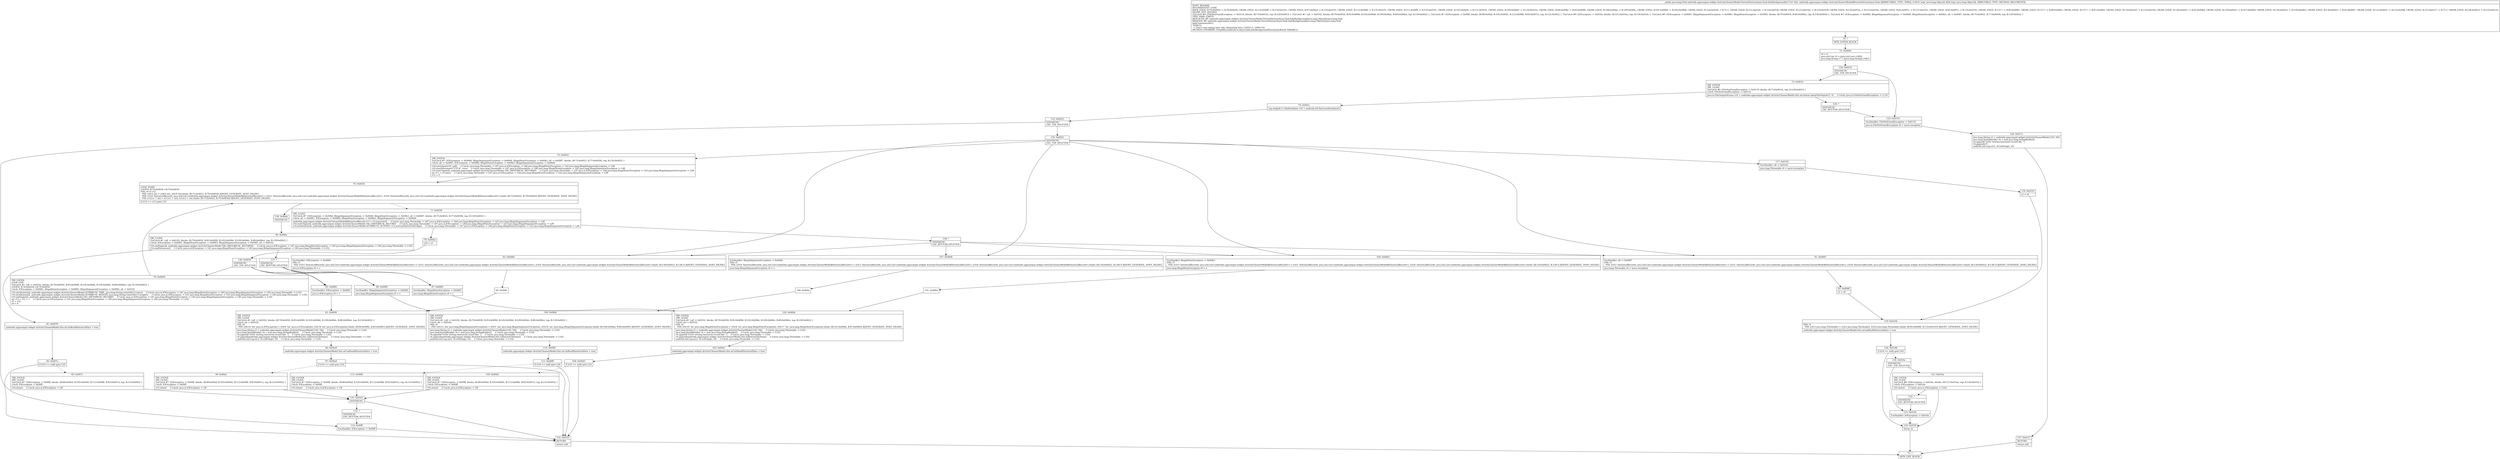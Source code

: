 digraph "CFG forandroidx.appcompat.widget.ActivityChooserModel.PersistHistoryAsyncTask.doInBackground([Ljava\/lang\/Object;)Ljava\/lang\/Void;" {
Node_70 [shape=record,label="{70\:\ ?|MTH_ENTER_BLOCK\l}"];
Node_72 [shape=record,label="{72\:\ 0x0000|r4 = 0\ljava.util.List r5 = (java.util.List) r18[0]\ljava.lang.String r7 = (java.lang.String) r18[1]\l}"];
Node_128 [shape=record,label="{128\:\ 0x0014|SYNTHETIC\lEXC_TOP_SPLITTER\l}"];
Node_73 [shape=record,label="{73\:\ 0x0014|TRY_ENTER\lTRY_LEAVE\lTryCatch #0 \{FileNotFoundException \-\> 0x0110, blocks: (B:73:0x0014), top: B:128:0x0014 \}\lCatch: FileNotFoundException \-\> 0x0110\l|java.io.FileOutputStream r10 = androidx.appcompat.widget.ActivityChooserModel.this.mContext.openFileOutput(r7, 0)     \/\/ Catch: java.io.FileNotFoundException \-\> L110\l}"];
Node_74 [shape=record,label="{74\:\ 0x001c|org.xmlpull.v1.XmlSerializer r10 = android.util.Xml.newSerializer()\l}"];
Node_132 [shape=record,label="{132\:\ 0x0022|SYNTHETIC\lEXC_TOP_SPLITTER\l}"];
Node_130 [shape=record,label="{130\:\ 0x0022|SYNTHETIC\lEXC_TOP_SPLITTER\l}"];
Node_75 [shape=record,label="{75\:\ 0x0022|TRY_ENTER\lTryCatch #7 \{IOException \-\> 0x008d, IllegalArgumentException \-\> 0x00d9, IllegalStateException \-\> 0x00b3, all \-\> 0x0087, blocks: (B:75:0x0022, B:77:0x0038), top: B:130:0x0022 \}\lCatch: all \-\> 0x0087, IOException \-\> 0x008d, IllegalStateException \-\> 0x00b3, IllegalArgumentException \-\> 0x00d9\l|r10.setOutput(r10, null)     \/\/ Catch: java.lang.Throwable \-\> L87 java.io.IOException \-\> L8d java.lang.IllegalStateException \-\> Lb3 java.lang.IllegalArgumentException \-\> Ld9\lr10.startDocument(\"UTF\-8\", true)     \/\/ Catch: java.lang.Throwable \-\> L87 java.io.IOException \-\> L8d java.lang.IllegalStateException \-\> Lb3 java.lang.IllegalArgumentException \-\> Ld9\lr10.startTag(null, androidx.appcompat.widget.ActivityChooserModel.TAG_HISTORICAL_RECORDS)     \/\/ Catch: java.lang.Throwable \-\> L87 java.io.IOException \-\> L8d java.lang.IllegalStateException \-\> Lb3 java.lang.IllegalArgumentException \-\> Ld9\lint r11 = r5.size()     \/\/ Catch: java.lang.Throwable \-\> L87 java.io.IOException \-\> L8d java.lang.IllegalStateException \-\> Lb3 java.lang.IllegalArgumentException \-\> Ld9\lr12 = 0\l}"];
Node_76 [shape=record,label="{76\:\ 0x0036|LOOP_START\lLOOP:0: B:76:0x0036\-\>B:79:0x0050\lPHI: r4 r5 r12 \l  PHI: (r4v5 int) = (r4v0 int), (r4v9 int) binds: [B:75:0x0022, B:79:0x0050] A[DONT_GENERATE, DONT_INLINE]\l  PHI: (r5v6 'historicalRecords' java.util.List\<androidx.appcompat.widget.ActivityChooserModel$HistoricalRecord\>) = (r5v1 'historicalRecords' java.util.List\<androidx.appcompat.widget.ActivityChooserModel$HistoricalRecord\>), (r5v9 'historicalRecords' java.util.List\<androidx.appcompat.widget.ActivityChooserModel$HistoricalRecord\>) binds: [B:75:0x0022, B:79:0x0050] A[DONT_GENERATE, DONT_INLINE]\l  PHI: (r12v2 'i' int) = (r12v1 'i' int), (r12v3 'i' int) binds: [B:75:0x0022, B:79:0x0050] A[DONT_GENERATE, DONT_INLINE]\l|if (r12 \>= r11) goto L33\l}"];
Node_77 [shape=record,label="{77\:\ 0x0038|TRY_LEAVE\lTryCatch #7 \{IOException \-\> 0x008d, IllegalArgumentException \-\> 0x00d9, IllegalStateException \-\> 0x00b3, all \-\> 0x0087, blocks: (B:75:0x0022, B:77:0x0038), top: B:130:0x0022 \}\lCatch: all \-\> 0x0087, IOException \-\> 0x008d, IllegalStateException \-\> 0x00b3, IllegalArgumentException \-\> 0x00d9\l|androidx.appcompat.widget.ActivityChooserModel$HistoricalRecord r13 = r5.remove(r4)     \/\/ Catch: java.lang.Throwable \-\> L87 java.io.IOException \-\> L8d java.lang.IllegalStateException \-\> Lb3 java.lang.IllegalArgumentException \-\> Ld9\lr10.startTag(null, androidx.appcompat.widget.ActivityChooserModel.TAG_HISTORICAL_RECORD)     \/\/ Catch: java.lang.Throwable \-\> L87 java.io.IOException \-\> L8d java.lang.IllegalStateException \-\> Lb3 java.lang.IllegalArgumentException \-\> Ld9\lr10.attribute(null, androidx.appcompat.widget.ActivityChooserModel.ATTRIBUTE_ACTIVITY, r13.activity.flattenToString())     \/\/ Catch: java.lang.Throwable \-\> L87 java.io.IOException \-\> L8d java.lang.IllegalStateException \-\> Lb3 java.lang.IllegalArgumentException \-\> Ld9\l}"];
Node_78 [shape=record,label="{78\:\ 0x004e|r16 = r5\l}"];
Node_136 [shape=record,label="{136\:\ 0x0050|SYNTHETIC\lEXC_TOP_SPLITTER\l}"];
Node_79 [shape=record,label="{79\:\ 0x0050|TRY_ENTER\lLOOP_END\lTryCatch #1 \{all \-\> 0x0102, blocks: (B:79:0x0050, B:95:0x0090, B:102:0x00b6, B:109:0x00dc, B:80:0x006e), top: B:130:0x0022 \}\lLOOP:0: B:76:0x0036\-\>B:79:0x0050\lCatch: IOException \-\> 0x0081, IllegalStateException \-\> 0x0083, IllegalArgumentException \-\> 0x0085, all \-\> 0x0102\l|r10.attribute(null, androidx.appcompat.widget.ActivityChooserModel.ATTRIBUTE_TIME, java.lang.String.valueOf(r13.time))     \/\/ Catch: java.io.IOException \-\> L81 java.lang.IllegalStateException \-\> L83 java.lang.IllegalArgumentException \-\> L85 java.lang.Throwable \-\> L102\lr10.attribute(null, androidx.appcompat.widget.ActivityChooserModel.ATTRIBUTE_WEIGHT, java.lang.String.valueOf(r13.weight))     \/\/ Catch: java.io.IOException \-\> L81 java.lang.IllegalStateException \-\> L83 java.lang.IllegalArgumentException \-\> L85 java.lang.Throwable \-\> L102\lr10.endTag(null, androidx.appcompat.widget.ActivityChooserModel.TAG_HISTORICAL_RECORD)     \/\/ Catch: java.io.IOException \-\> L81 java.lang.IllegalStateException \-\> L83 java.lang.IllegalArgumentException \-\> L85 java.lang.Throwable \-\> L102\lint r12 = r12 + 1     \/\/ Catch: java.io.IOException \-\> L81 java.lang.IllegalStateException \-\> L83 java.lang.IllegalArgumentException \-\> L85 java.lang.Throwable \-\> L102\lr5 = r16\lr4 = 0\l}"];
Node_85 [shape=record,label="{85\:\ 0x0081|ExcHandler: IOException \-\> 0x0081\l|java.io.IOException r0 = e\l}"];
Node_95 [shape=record,label="{95\:\ 0x0090|TRY_ENTER\lTRY_LEAVE\lTryCatch #1 \{all \-\> 0x0102, blocks: (B:79:0x0050, B:95:0x0090, B:102:0x00b6, B:109:0x00dc, B:80:0x006e), top: B:130:0x0022 \}\lCatch: all \-\> 0x0102\lPHI: r0 \l  PHI: (r0v14 'ioe' java.io.IOException) = (r0v6 'ioe' java.io.IOException), (r0v19 'ioe' java.io.IOException) binds: [B:94:0x008e, B:85:0x0081] A[DONT_GENERATE, DONT_INLINE]\l|java.lang.String r2 = androidx.appcompat.widget.ActivityChooserModel.LOG_TAG     \/\/ Catch: java.lang.Throwable \-\> L102\ljava.lang.StringBuilder r4 = new java.lang.StringBuilder()     \/\/ Catch: java.lang.Throwable \-\> L102\lr4.append(\"Error writing historical record file: \")     \/\/ Catch: java.lang.Throwable \-\> L102\lr4.append(androidx.appcompat.widget.ActivityChooserModel.this.mHistoryFileName)     \/\/ Catch: java.lang.Throwable \-\> L102\landroid.util.Log.e(r2, r4.toString(), r0)     \/\/ Catch: java.lang.Throwable \-\> L102\l}"];
Node_96 [shape=record,label="{96\:\ 0x00a9|androidx.appcompat.widget.ActivityChooserModel.this.mCanReadHistoricalData = true\l}"];
Node_97 [shape=record,label="{97\:\ 0x00ad|if (r10 == null) goto L20\l}"];
Node_98 [shape=record,label="{98\:\ 0x00af|TRY_ENTER\lTRY_LEAVE\lTryCatch #7 \{IOException \-\> 0x00ff, blocks: (B:98:0x00af, B:105:0x00d5, B:112:0x00fb, B:83:0x007c), top: B:132:0x0022 \}\lCatch: IOException \-\> 0x00ff\l|r10.close()     \/\/ Catch: java.io.IOException \-\> Lff\l}"];
Node_131 [shape=record,label="{131\:\ 0x0101|SYNTHETIC\l}"];
Node_133 [shape=record,label="{133\:\ ?|SYNTHETIC\lEXC_BOTTOM_SPLITTER\l}"];
Node_116 [shape=record,label="{116\:\ 0x0101|RETURN\l|return null\l}"];
Node_71 [shape=record,label="{71\:\ ?|MTH_EXIT_BLOCK\l}"];
Node_89 [shape=record,label="{89\:\ 0x0085|ExcHandler: IllegalArgumentException \-\> 0x0085\l|java.lang.IllegalArgumentException r0 = e\l}"];
Node_109 [shape=record,label="{109\:\ 0x00dc|TRY_ENTER\lTRY_LEAVE\lTryCatch #1 \{all \-\> 0x0102, blocks: (B:79:0x0050, B:95:0x0090, B:102:0x00b6, B:109:0x00dc, B:80:0x006e), top: B:130:0x0022 \}\lCatch: all \-\> 0x0102\lPHI: r0 \l  PHI: (r0v12 'iae' java.lang.IllegalArgumentException) = (r0v5 'iae' java.lang.IllegalArgumentException), (r0v18 'iae' java.lang.IllegalArgumentException) binds: [B:108:0x00da, B:89:0x0085] A[DONT_GENERATE, DONT_INLINE]\l|java.lang.String r2 = androidx.appcompat.widget.ActivityChooserModel.LOG_TAG     \/\/ Catch: java.lang.Throwable \-\> L102\ljava.lang.StringBuilder r4 = new java.lang.StringBuilder()     \/\/ Catch: java.lang.Throwable \-\> L102\lr4.append(\"Error writing historical record file: \")     \/\/ Catch: java.lang.Throwable \-\> L102\lr4.append(androidx.appcompat.widget.ActivityChooserModel.this.mHistoryFileName)     \/\/ Catch: java.lang.Throwable \-\> L102\landroid.util.Log.e(r2, r4.toString(), r0)     \/\/ Catch: java.lang.Throwable \-\> L102\l}"];
Node_110 [shape=record,label="{110\:\ 0x00f5|androidx.appcompat.widget.ActivityChooserModel.this.mCanReadHistoricalData = true\l}"];
Node_111 [shape=record,label="{111\:\ 0x00f9|if (r10 == null) goto L20\l}"];
Node_112 [shape=record,label="{112\:\ 0x00fb|TRY_ENTER\lTRY_LEAVE\lTryCatch #7 \{IOException \-\> 0x00ff, blocks: (B:98:0x00af, B:105:0x00d5, B:112:0x00fb, B:83:0x007c), top: B:132:0x0022 \}\lCatch: IOException \-\> 0x00ff\l|r10.close()     \/\/ Catch: java.io.IOException \-\> Lff\l}"];
Node_87 [shape=record,label="{87\:\ 0x0083|ExcHandler: IllegalStateException \-\> 0x0083\l|java.lang.IllegalStateException r0 = e\l}"];
Node_102 [shape=record,label="{102\:\ 0x00b6|TRY_ENTER\lTRY_LEAVE\lTryCatch #1 \{all \-\> 0x0102, blocks: (B:79:0x0050, B:95:0x0090, B:102:0x00b6, B:109:0x00dc, B:80:0x006e), top: B:130:0x0022 \}\lCatch: all \-\> 0x0102\lPHI: r0 \l  PHI: (r0v10 'ise' java.lang.IllegalStateException) = (r0v4 'ise' java.lang.IllegalStateException), (r0v17 'ise' java.lang.IllegalStateException) binds: [B:101:0x00b4, B:87:0x0083] A[DONT_GENERATE, DONT_INLINE]\l|java.lang.String r2 = androidx.appcompat.widget.ActivityChooserModel.LOG_TAG     \/\/ Catch: java.lang.Throwable \-\> L102\ljava.lang.StringBuilder r4 = new java.lang.StringBuilder()     \/\/ Catch: java.lang.Throwable \-\> L102\lr4.append(\"Error writing historical record file: \")     \/\/ Catch: java.lang.Throwable \-\> L102\lr4.append(androidx.appcompat.widget.ActivityChooserModel.this.mHistoryFileName)     \/\/ Catch: java.lang.Throwable \-\> L102\landroid.util.Log.e(r2, r4.toString(), r0)     \/\/ Catch: java.lang.Throwable \-\> L102\l}"];
Node_103 [shape=record,label="{103\:\ 0x00cf|androidx.appcompat.widget.ActivityChooserModel.this.mCanReadHistoricalData = true\l}"];
Node_104 [shape=record,label="{104\:\ 0x00d3|if (r10 == null) goto L20\l}"];
Node_105 [shape=record,label="{105\:\ 0x00d5|TRY_ENTER\lTRY_LEAVE\lTryCatch #7 \{IOException \-\> 0x00ff, blocks: (B:98:0x00af, B:105:0x00d5, B:112:0x00fb, B:83:0x007c), top: B:132:0x0022 \}\lCatch: IOException \-\> 0x00ff\l|r10.close()     \/\/ Catch: java.io.IOException \-\> Lff\l}"];
Node_138 [shape=record,label="{138\:\ ?|SYNTHETIC\lEXC_BOTTOM_SPLITTER\l}"];
Node_139 [shape=record,label="{139\:\ 0x006e|SYNTHETIC\l}"];
Node_80 [shape=record,label="{80\:\ 0x006e|TRY_LEAVE\lTryCatch #1 \{all \-\> 0x0102, blocks: (B:79:0x0050, B:95:0x0090, B:102:0x00b6, B:109:0x00dc, B:80:0x006e), top: B:130:0x0022 \}\lCatch: IOException \-\> 0x0081, IllegalStateException \-\> 0x0083, IllegalArgumentException \-\> 0x0085, all \-\> 0x0102\l|r10.endTag(null, androidx.appcompat.widget.ActivityChooserModel.TAG_HISTORICAL_RECORDS)     \/\/ Catch: java.io.IOException \-\> L81 java.lang.IllegalStateException \-\> L83 java.lang.IllegalArgumentException \-\> L85 java.lang.Throwable \-\> L102\lr10.endDocument()     \/\/ Catch: java.io.IOException \-\> L81 java.lang.IllegalStateException \-\> L83 java.lang.IllegalArgumentException \-\> L85 java.lang.Throwable \-\> L102\l}"];
Node_81 [shape=record,label="{81\:\ 0x0076|androidx.appcompat.widget.ActivityChooserModel.this.mCanReadHistoricalData = true\l}"];
Node_82 [shape=record,label="{82\:\ 0x007a|if (r10 == null) goto L20\l}"];
Node_83 [shape=record,label="{83\:\ 0x007c|TRY_ENTER\lTRY_LEAVE\lTryCatch #7 \{IOException \-\> 0x00ff, blocks: (B:98:0x00af, B:105:0x00d5, B:112:0x00fb, B:83:0x007c), top: B:132:0x0022 \}\lCatch: IOException \-\> 0x00ff\l|r10.close()     \/\/ Catch: java.io.IOException \-\> Lff\l}"];
Node_137 [shape=record,label="{137\:\ ?|SYNTHETIC\lEXC_BOTTOM_SPLITTER\l}"];
Node_117 [shape=record,label="{117\:\ 0x0102|ExcHandler: all \-\> 0x0102\l|java.lang.Throwable r0 = move\-exception\l}"];
Node_118 [shape=record,label="{118\:\ 0x0103|r2 = r0\l}"];
Node_119 [shape=record,label="{119\:\ 0x0104|PHI: r2 \l  PHI: (r2v3 java.lang.Throwable) = (r2v2 java.lang.Throwable), (r2v4 java.lang.Throwable) binds: [B:92:0x0088, B:118:0x0103] A[DONT_GENERATE, DONT_INLINE]\l|androidx.appcompat.widget.ActivityChooserModel.this.mCanReadHistoricalData = true\l}"];
Node_120 [shape=record,label="{120\:\ 0x0108|if (r10 == null) goto L43\l}"];
Node_124 [shape=record,label="{124\:\ 0x010f|throw r2\l}"];
Node_134 [shape=record,label="{134\:\ 0x010a|SYNTHETIC\lEXC_TOP_SPLITTER\l}"];
Node_121 [shape=record,label="{121\:\ 0x010a|TRY_ENTER\lTRY_LEAVE\lTryCatch #9 \{IOException \-\> 0x010e, blocks: (B:121:0x010a), top: B:134:0x010a \}\lCatch: IOException \-\> 0x010e\l|r10.close()     \/\/ Catch: java.io.IOException \-\> L10e\l}"];
Node_135 [shape=record,label="{135\:\ ?|SYNTHETIC\lEXC_BOTTOM_SPLITTER\l}"];
Node_123 [shape=record,label="{123\:\ 0x010e|ExcHandler: IOException \-\> 0x010e\l}"];
Node_93 [shape=record,label="{93\:\ 0x008d|ExcHandler: IOException \-\> 0x008d\lPHI: r5 \l  PHI: (r5v5 'historicalRecords' java.util.List\<androidx.appcompat.widget.ActivityChooserModel$HistoricalRecord\>) = (r5v1 'historicalRecords' java.util.List\<androidx.appcompat.widget.ActivityChooserModel$HistoricalRecord\>), (r5v6 'historicalRecords' java.util.List\<androidx.appcompat.widget.ActivityChooserModel$HistoricalRecord\>) binds: [B:130:0x0022, B:138:?] A[DONT_GENERATE, DONT_INLINE]\l|java.io.IOException r0 = e\l}"];
Node_94 [shape=record,label="{94\:\ 0x008e}"];
Node_107 [shape=record,label="{107\:\ 0x00d9|ExcHandler: IllegalArgumentException \-\> 0x00d9\lPHI: r5 \l  PHI: (r5v4 'historicalRecords' java.util.List\<androidx.appcompat.widget.ActivityChooserModel$HistoricalRecord\>) = (r5v1 'historicalRecords' java.util.List\<androidx.appcompat.widget.ActivityChooserModel$HistoricalRecord\>), (r5v6 'historicalRecords' java.util.List\<androidx.appcompat.widget.ActivityChooserModel$HistoricalRecord\>) binds: [B:130:0x0022, B:138:?] A[DONT_GENERATE, DONT_INLINE]\l|java.lang.IllegalArgumentException r0 = e\l}"];
Node_108 [shape=record,label="{108\:\ 0x00da}"];
Node_100 [shape=record,label="{100\:\ 0x00b3|ExcHandler: IllegalStateException \-\> 0x00b3\lPHI: r5 \l  PHI: (r5v3 'historicalRecords' java.util.List\<androidx.appcompat.widget.ActivityChooserModel$HistoricalRecord\>) = (r5v1 'historicalRecords' java.util.List\<androidx.appcompat.widget.ActivityChooserModel$HistoricalRecord\>), (r5v6 'historicalRecords' java.util.List\<androidx.appcompat.widget.ActivityChooserModel$HistoricalRecord\>) binds: [B:130:0x0022, B:138:?] A[DONT_GENERATE, DONT_INLINE]\l|java.lang.IllegalStateException r0 = e\l}"];
Node_101 [shape=record,label="{101\:\ 0x00b4}"];
Node_91 [shape=record,label="{91\:\ 0x0087|ExcHandler: all \-\> 0x0087\lPHI: r5 \l  PHI: (r5v2 'historicalRecords' java.util.List\<androidx.appcompat.widget.ActivityChooserModel$HistoricalRecord\>) = (r5v1 'historicalRecords' java.util.List\<androidx.appcompat.widget.ActivityChooserModel$HistoricalRecord\>), (r5v6 'historicalRecords' java.util.List\<androidx.appcompat.widget.ActivityChooserModel$HistoricalRecord\>) binds: [B:130:0x0022, B:138:?] A[DONT_GENERATE, DONT_INLINE]\l|java.lang.Throwable r0 = move\-exception\l}"];
Node_92 [shape=record,label="{92\:\ 0x0088|r2 = r0\l}"];
Node_114 [shape=record,label="{114\:\ 0x00ff|ExcHandler: IOException \-\> 0x00ff\l}"];
Node_129 [shape=record,label="{129\:\ ?|SYNTHETIC\lEXC_BOTTOM_SPLITTER\l}"];
Node_125 [shape=record,label="{125\:\ 0x0110|ExcHandler: FileNotFoundException \-\> 0x0110\l|java.io.FileNotFoundException r0 = move\-exception\l}"];
Node_126 [shape=record,label="{126\:\ 0x0111|java.lang.String r2 = androidx.appcompat.widget.ActivityChooserModel.LOG_TAG\ljava.lang.StringBuilder r4 = new java.lang.StringBuilder()\lr4.append(\"Error writing historical record file: \")\lr4.append(r7)\landroid.util.Log.e(r2, r4.toString(), r0)\l}"];
Node_127 [shape=record,label="{127\:\ 0x0127|RETURN\l|return null\l}"];
MethodNode[shape=record,label="{public java.lang.Void androidx.appcompat.widget.ActivityChooserModel.PersistHistoryAsyncTask.doInBackground((r17v0 'this' androidx.appcompat.widget.ActivityChooserModel$PersistHistoryAsyncTask A[IMMUTABLE_TYPE, THIS]), (r18v0 'args' java.lang.Object[] A[D('args' java.lang.Object[]), IMMUTABLE_TYPE, METHOD_ARGUMENT]))  | DONT_RENAME\lINCONSISTENT_CODE\lBACK_EDGE: B:79:0x0050 \-\> B:76:0x0036, CROSS_EDGE: B:114:0x00ff \-\> B:116:0x0101, CROSS_EDGE: B:97:0x00ad \-\> B:116:0x0101, CROSS_EDGE: B:112:0x00fb \-\> B:131:0x0101, CROSS_EDGE: B:111:0x00f9 \-\> B:116:0x0101, CROSS_EDGE: B:105:0x00d5 \-\> B:131:0x0101, CROSS_EDGE: B:104:0x00d3 \-\> B:116:0x0101, CROSS_EDGE: B:94:0x008e \-\> B:95:0x0090, CROSS_EDGE: B:108:0x00da \-\> B:109:0x00dc, CROSS_EDGE: B:101:0x00b4 \-\> B:102:0x00b6, CROSS_EDGE: B:124:0x010f \-\> B:71:?, CROSS_EDGE: B:121:0x010a \-\> B:124:0x010f, CROSS_EDGE: B:123:0x010e \-\> B:124:0x010f, CROSS_EDGE: B:134:0x010a \-\> B:123:0x010e, CROSS_EDGE: B:83:0x007c \-\> B:131:0x0101, CROSS_EDGE: B:82:0x007a \-\> B:116:0x0101, CROSS_EDGE: B:137:? \-\> B:85:0x0081, CROSS_EDGE: B:137:? \-\> B:89:0x0085, CROSS_EDGE: B:137:? \-\> B:87:0x0083, CROSS_EDGE: B:118:0x0103 \-\> B:119:0x0104, CROSS_EDGE: B:130:0x0022 \-\> B:93:0x008d, CROSS_EDGE: B:130:0x0022 \-\> B:107:0x00d9, CROSS_EDGE: B:130:0x0022 \-\> B:100:0x00b3, CROSS_EDGE: B:130:0x0022 \-\> B:91:0x0087, CROSS_EDGE: B:132:0x0022 \-\> B:114:0x00ff, CROSS_EDGE: B:127:0x0127 \-\> B:71:?, CROSS_EDGE: B:128:0x0014 \-\> B:125:0x0110\lINLINE_NOT_NEEDED\lTryCatch #0 \{FileNotFoundException \-\> 0x0110, blocks: (B:73:0x0014), top: B:128:0x0014 \}, TryCatch #1 \{all \-\> 0x0102, blocks: (B:79:0x0050, B:95:0x0090, B:102:0x00b6, B:109:0x00dc, B:80:0x006e), top: B:130:0x0022 \}, TryCatch #7 \{IOException \-\> 0x00ff, blocks: (B:98:0x00af, B:105:0x00d5, B:112:0x00fb, B:83:0x007c), top: B:132:0x0022 \}, TryCatch #9 \{IOException \-\> 0x010e, blocks: (B:121:0x010a), top: B:134:0x010a \}, TryCatch #9 \{IOException \-\> 0x0081, IllegalArgumentException \-\> 0x0085, IllegalStateException \-\> 0x0083, blocks: (B:79:0x0050, B:80:0x006e), top: B:136:0x0050 \}, TryCatch #7 \{IOException \-\> 0x008d, IllegalArgumentException \-\> 0x00d9, IllegalStateException \-\> 0x00b3, all \-\> 0x0087, blocks: (B:75:0x0022, B:77:0x0038), top: B:130:0x0022 \}\lTYPE_VARS: EMPTY\lREPLACED_BY: androidx.appcompat.widget.ActivityChooserModel.PersistHistoryAsyncTask.doInBackground(java.lang.Object[]):java.lang.Void\lBRIDGED_BY: androidx.appcompat.widget.ActivityChooserModel.PersistHistoryAsyncTask.doInBackground(java.lang.Object[]):java.lang.Void\lJadxCommentsAttr\{\l DEBUG: \l \-\> Don't trust debug lines info. Repeating lines: [1092=5, 1094=5]\}\lMETHOD_OVERRIDE: [ClspMth\{android.os.AsyncTask.doInBackground(Params[]):Result VARARG\}]\l}"];
MethodNode -> Node_70;Node_70 -> Node_72;
Node_72 -> Node_128;
Node_128 -> Node_73;
Node_128 -> Node_125;
Node_73 -> Node_74;
Node_73 -> Node_129;
Node_74 -> Node_132;
Node_132 -> Node_130;
Node_132 -> Node_114;
Node_130 -> Node_75;
Node_130 -> Node_117;
Node_130 -> Node_93;
Node_130 -> Node_107;
Node_130 -> Node_100;
Node_130 -> Node_91;
Node_75 -> Node_76;
Node_76 -> Node_77[style=dashed];
Node_76 -> Node_139;
Node_77 -> Node_78;
Node_77 -> Node_138;
Node_78 -> Node_136;
Node_136 -> Node_79;
Node_136 -> Node_85;
Node_136 -> Node_89;
Node_136 -> Node_87;
Node_79 -> Node_76;
Node_85 -> Node_95;
Node_95 -> Node_96;
Node_96 -> Node_97;
Node_97 -> Node_98[style=dashed];
Node_97 -> Node_116;
Node_98 -> Node_131;
Node_131 -> Node_116;
Node_131 -> Node_133;
Node_133 -> Node_114;
Node_116 -> Node_71;
Node_89 -> Node_109;
Node_109 -> Node_110;
Node_110 -> Node_111;
Node_111 -> Node_112[style=dashed];
Node_111 -> Node_116;
Node_112 -> Node_131;
Node_87 -> Node_102;
Node_102 -> Node_103;
Node_103 -> Node_104;
Node_104 -> Node_105[style=dashed];
Node_104 -> Node_116;
Node_105 -> Node_131;
Node_138 -> Node_93;
Node_138 -> Node_107;
Node_138 -> Node_100;
Node_138 -> Node_91;
Node_139 -> Node_80;
Node_80 -> Node_81;
Node_80 -> Node_137;
Node_81 -> Node_82;
Node_82 -> Node_83[style=dashed];
Node_82 -> Node_116;
Node_83 -> Node_131;
Node_137 -> Node_85;
Node_137 -> Node_89;
Node_137 -> Node_87;
Node_117 -> Node_118;
Node_118 -> Node_119;
Node_119 -> Node_120;
Node_120 -> Node_124;
Node_120 -> Node_134[style=dashed];
Node_124 -> Node_71;
Node_134 -> Node_121;
Node_134 -> Node_123;
Node_121 -> Node_124;
Node_121 -> Node_135;
Node_135 -> Node_123;
Node_123 -> Node_124;
Node_93 -> Node_94;
Node_94 -> Node_95;
Node_107 -> Node_108;
Node_108 -> Node_109;
Node_100 -> Node_101;
Node_101 -> Node_102;
Node_91 -> Node_92;
Node_92 -> Node_119;
Node_114 -> Node_116;
Node_129 -> Node_125;
Node_125 -> Node_126;
Node_126 -> Node_127;
Node_127 -> Node_71;
}

